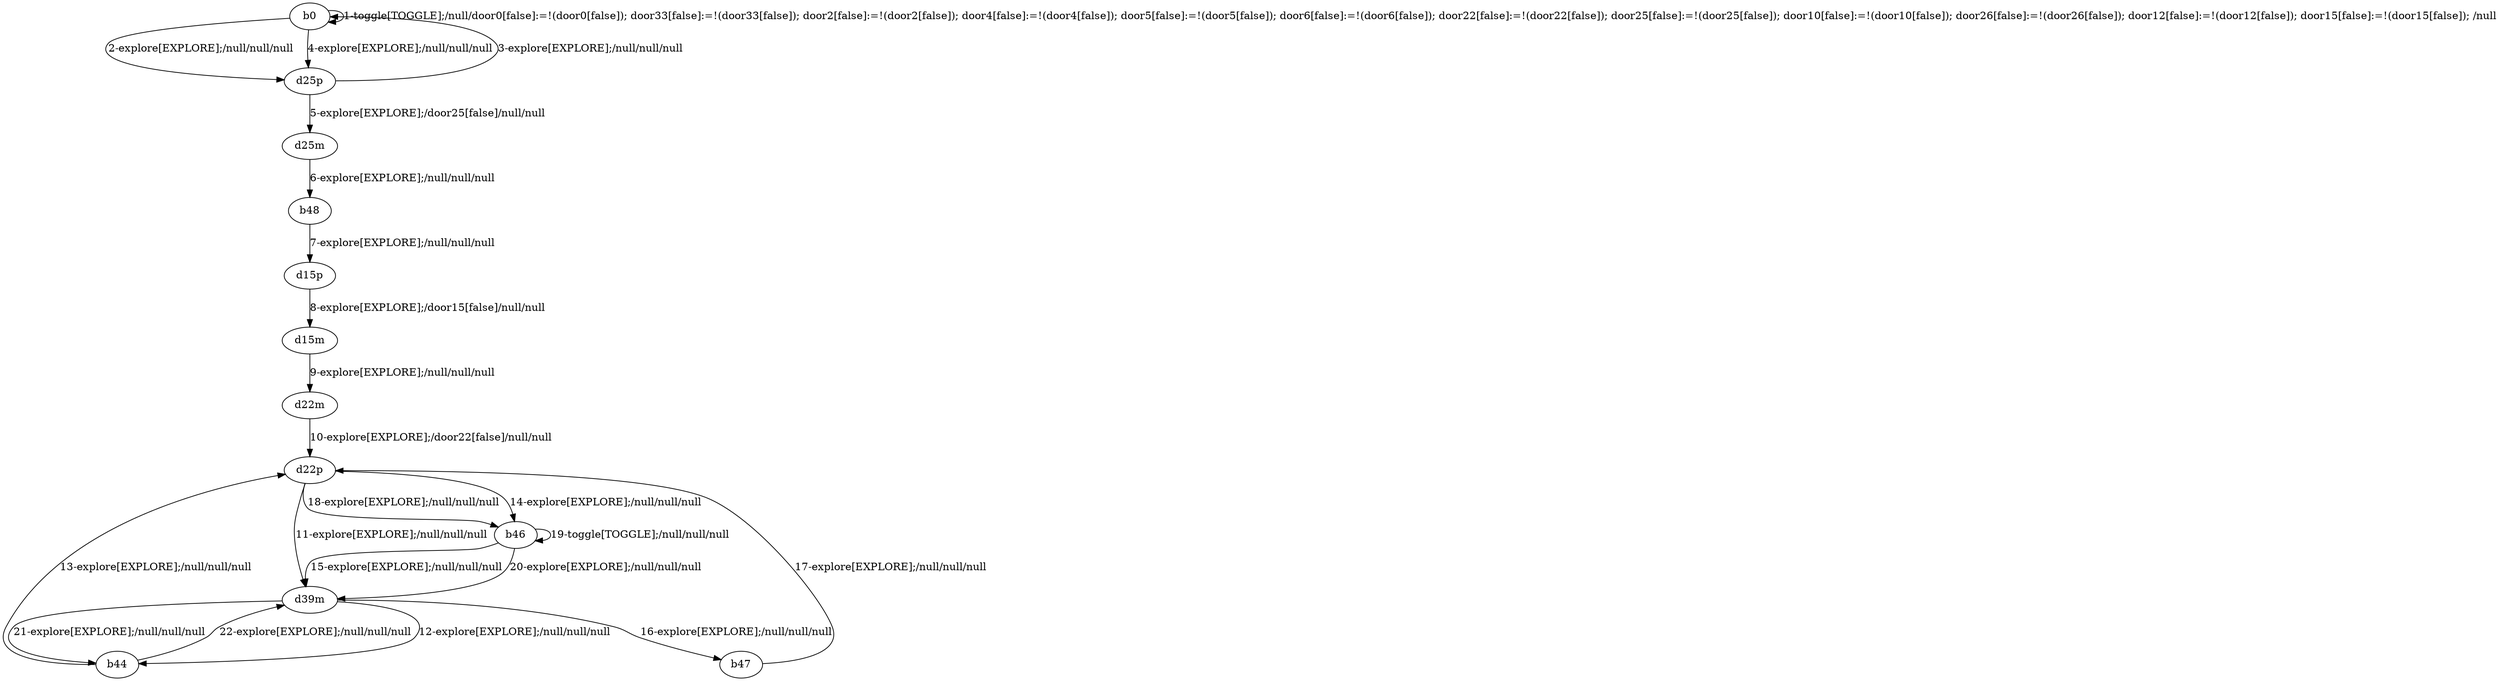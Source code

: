 # Total number of goals covered by this test: 1
# b46 --> b46

digraph g {
"b0" -> "b0" [label = "1-toggle[TOGGLE];/null/door0[false]:=!(door0[false]); door33[false]:=!(door33[false]); door2[false]:=!(door2[false]); door4[false]:=!(door4[false]); door5[false]:=!(door5[false]); door6[false]:=!(door6[false]); door22[false]:=!(door22[false]); door25[false]:=!(door25[false]); door10[false]:=!(door10[false]); door26[false]:=!(door26[false]); door12[false]:=!(door12[false]); door15[false]:=!(door15[false]); /null"];
"b0" -> "d25p" [label = "2-explore[EXPLORE];/null/null/null"];
"d25p" -> "b0" [label = "3-explore[EXPLORE];/null/null/null"];
"b0" -> "d25p" [label = "4-explore[EXPLORE];/null/null/null"];
"d25p" -> "d25m" [label = "5-explore[EXPLORE];/door25[false]/null/null"];
"d25m" -> "b48" [label = "6-explore[EXPLORE];/null/null/null"];
"b48" -> "d15p" [label = "7-explore[EXPLORE];/null/null/null"];
"d15p" -> "d15m" [label = "8-explore[EXPLORE];/door15[false]/null/null"];
"d15m" -> "d22m" [label = "9-explore[EXPLORE];/null/null/null"];
"d22m" -> "d22p" [label = "10-explore[EXPLORE];/door22[false]/null/null"];
"d22p" -> "d39m" [label = "11-explore[EXPLORE];/null/null/null"];
"d39m" -> "b44" [label = "12-explore[EXPLORE];/null/null/null"];
"b44" -> "d22p" [label = "13-explore[EXPLORE];/null/null/null"];
"d22p" -> "b46" [label = "14-explore[EXPLORE];/null/null/null"];
"b46" -> "d39m" [label = "15-explore[EXPLORE];/null/null/null"];
"d39m" -> "b47" [label = "16-explore[EXPLORE];/null/null/null"];
"b47" -> "d22p" [label = "17-explore[EXPLORE];/null/null/null"];
"d22p" -> "b46" [label = "18-explore[EXPLORE];/null/null/null"];
"b46" -> "b46" [label = "19-toggle[TOGGLE];/null/null/null"];
"b46" -> "d39m" [label = "20-explore[EXPLORE];/null/null/null"];
"d39m" -> "b44" [label = "21-explore[EXPLORE];/null/null/null"];
"b44" -> "d39m" [label = "22-explore[EXPLORE];/null/null/null"];
}